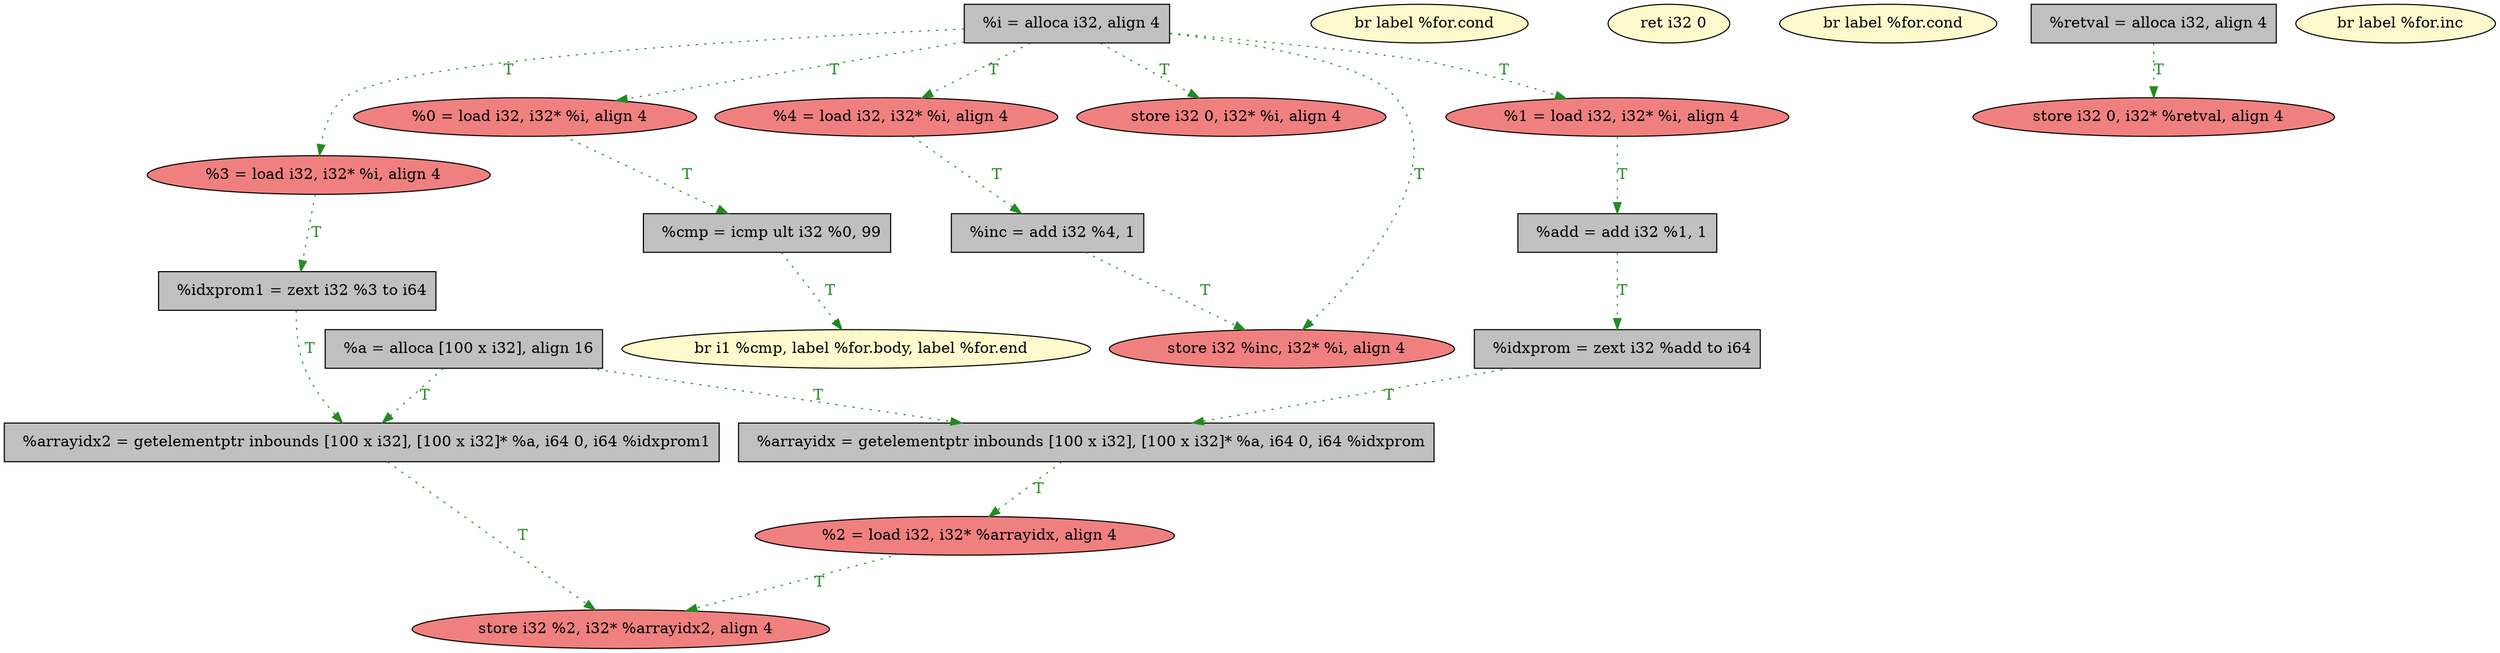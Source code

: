 
digraph G {


node22 [fillcolor=lightcoral,label="  %3 = load i32, i32* %i, align 4",shape=ellipse,style=filled ]
node21 [fillcolor=lightcoral,label="  store i32 %2, i32* %arrayidx2, align 4",shape=ellipse,style=filled ]
node20 [fillcolor=grey,label="  %arrayidx = getelementptr inbounds [100 x i32], [100 x i32]* %a, i64 0, i64 %idxprom",shape=rectangle,style=filled ]
node19 [fillcolor=grey,label="  %arrayidx2 = getelementptr inbounds [100 x i32], [100 x i32]* %a, i64 0, i64 %idxprom1",shape=rectangle,style=filled ]
node18 [fillcolor=lightcoral,label="  %1 = load i32, i32* %i, align 4",shape=ellipse,style=filled ]
node17 [fillcolor=grey,label="  %idxprom = zext i32 %add to i64",shape=rectangle,style=filled ]
node16 [fillcolor=lightcoral,label="  %0 = load i32, i32* %i, align 4",shape=ellipse,style=filled ]
node4 [fillcolor=grey,label="  %inc = add i32 %4, 1",shape=rectangle,style=filled ]
node8 [fillcolor=grey,label="  %i = alloca i32, align 4",shape=rectangle,style=filled ]
node15 [fillcolor=grey,label="  %cmp = icmp ult i32 %0, 99",shape=rectangle,style=filled ]
node0 [fillcolor=lemonchiffon,label="  br label %for.cond",shape=ellipse,style=filled ]
node11 [fillcolor=lemonchiffon,label="  br i1 %cmp, label %for.body, label %for.end",shape=ellipse,style=filled ]
node3 [fillcolor=lemonchiffon,label="  ret i32 0",shape=ellipse,style=filled ]
node2 [fillcolor=lemonchiffon,label="  br label %for.cond",shape=ellipse,style=filled ]
node12 [fillcolor=lightcoral,label="  store i32 0, i32* %retval, align 4",shape=ellipse,style=filled ]
node13 [fillcolor=grey,label="  %a = alloca [100 x i32], align 16",shape=rectangle,style=filled ]
node1 [fillcolor=lemonchiffon,label="  br label %for.inc",shape=ellipse,style=filled ]
node6 [fillcolor=grey,label="  %add = add i32 %1, 1",shape=rectangle,style=filled ]
node14 [fillcolor=lightcoral,label="  %2 = load i32, i32* %arrayidx, align 4",shape=ellipse,style=filled ]
node7 [fillcolor=lightcoral,label="  store i32 0, i32* %i, align 4",shape=ellipse,style=filled ]
node23 [fillcolor=grey,label="  %idxprom1 = zext i32 %3 to i64",shape=rectangle,style=filled ]
node9 [fillcolor=grey,label="  %retval = alloca i32, align 4",shape=rectangle,style=filled ]
node5 [fillcolor=lightcoral,label="  %4 = load i32, i32* %i, align 4",shape=ellipse,style=filled ]
node10 [fillcolor=lightcoral,label="  store i32 %inc, i32* %i, align 4",shape=ellipse,style=filled ]

node17->node20 [style=dotted,color=forestgreen,label="T",fontcolor=forestgreen ]
node8->node10 [style=dotted,color=forestgreen,label="T",fontcolor=forestgreen ]
node6->node17 [style=dotted,color=forestgreen,label="T",fontcolor=forestgreen ]
node14->node21 [style=dotted,color=forestgreen,label="T",fontcolor=forestgreen ]
node18->node6 [style=dotted,color=forestgreen,label="T",fontcolor=forestgreen ]
node8->node16 [style=dotted,color=forestgreen,label="T",fontcolor=forestgreen ]
node8->node22 [style=dotted,color=forestgreen,label="T",fontcolor=forestgreen ]
node22->node23 [style=dotted,color=forestgreen,label="T",fontcolor=forestgreen ]
node9->node12 [style=dotted,color=forestgreen,label="T",fontcolor=forestgreen ]
node8->node18 [style=dotted,color=forestgreen,label="T",fontcolor=forestgreen ]
node20->node14 [style=dotted,color=forestgreen,label="T",fontcolor=forestgreen ]
node19->node21 [style=dotted,color=forestgreen,label="T",fontcolor=forestgreen ]
node23->node19 [style=dotted,color=forestgreen,label="T",fontcolor=forestgreen ]
node8->node7 [style=dotted,color=forestgreen,label="T",fontcolor=forestgreen ]
node4->node10 [style=dotted,color=forestgreen,label="T",fontcolor=forestgreen ]
node15->node11 [style=dotted,color=forestgreen,label="T",fontcolor=forestgreen ]
node13->node20 [style=dotted,color=forestgreen,label="T",fontcolor=forestgreen ]
node8->node5 [style=dotted,color=forestgreen,label="T",fontcolor=forestgreen ]
node13->node19 [style=dotted,color=forestgreen,label="T",fontcolor=forestgreen ]
node5->node4 [style=dotted,color=forestgreen,label="T",fontcolor=forestgreen ]
node16->node15 [style=dotted,color=forestgreen,label="T",fontcolor=forestgreen ]


}
